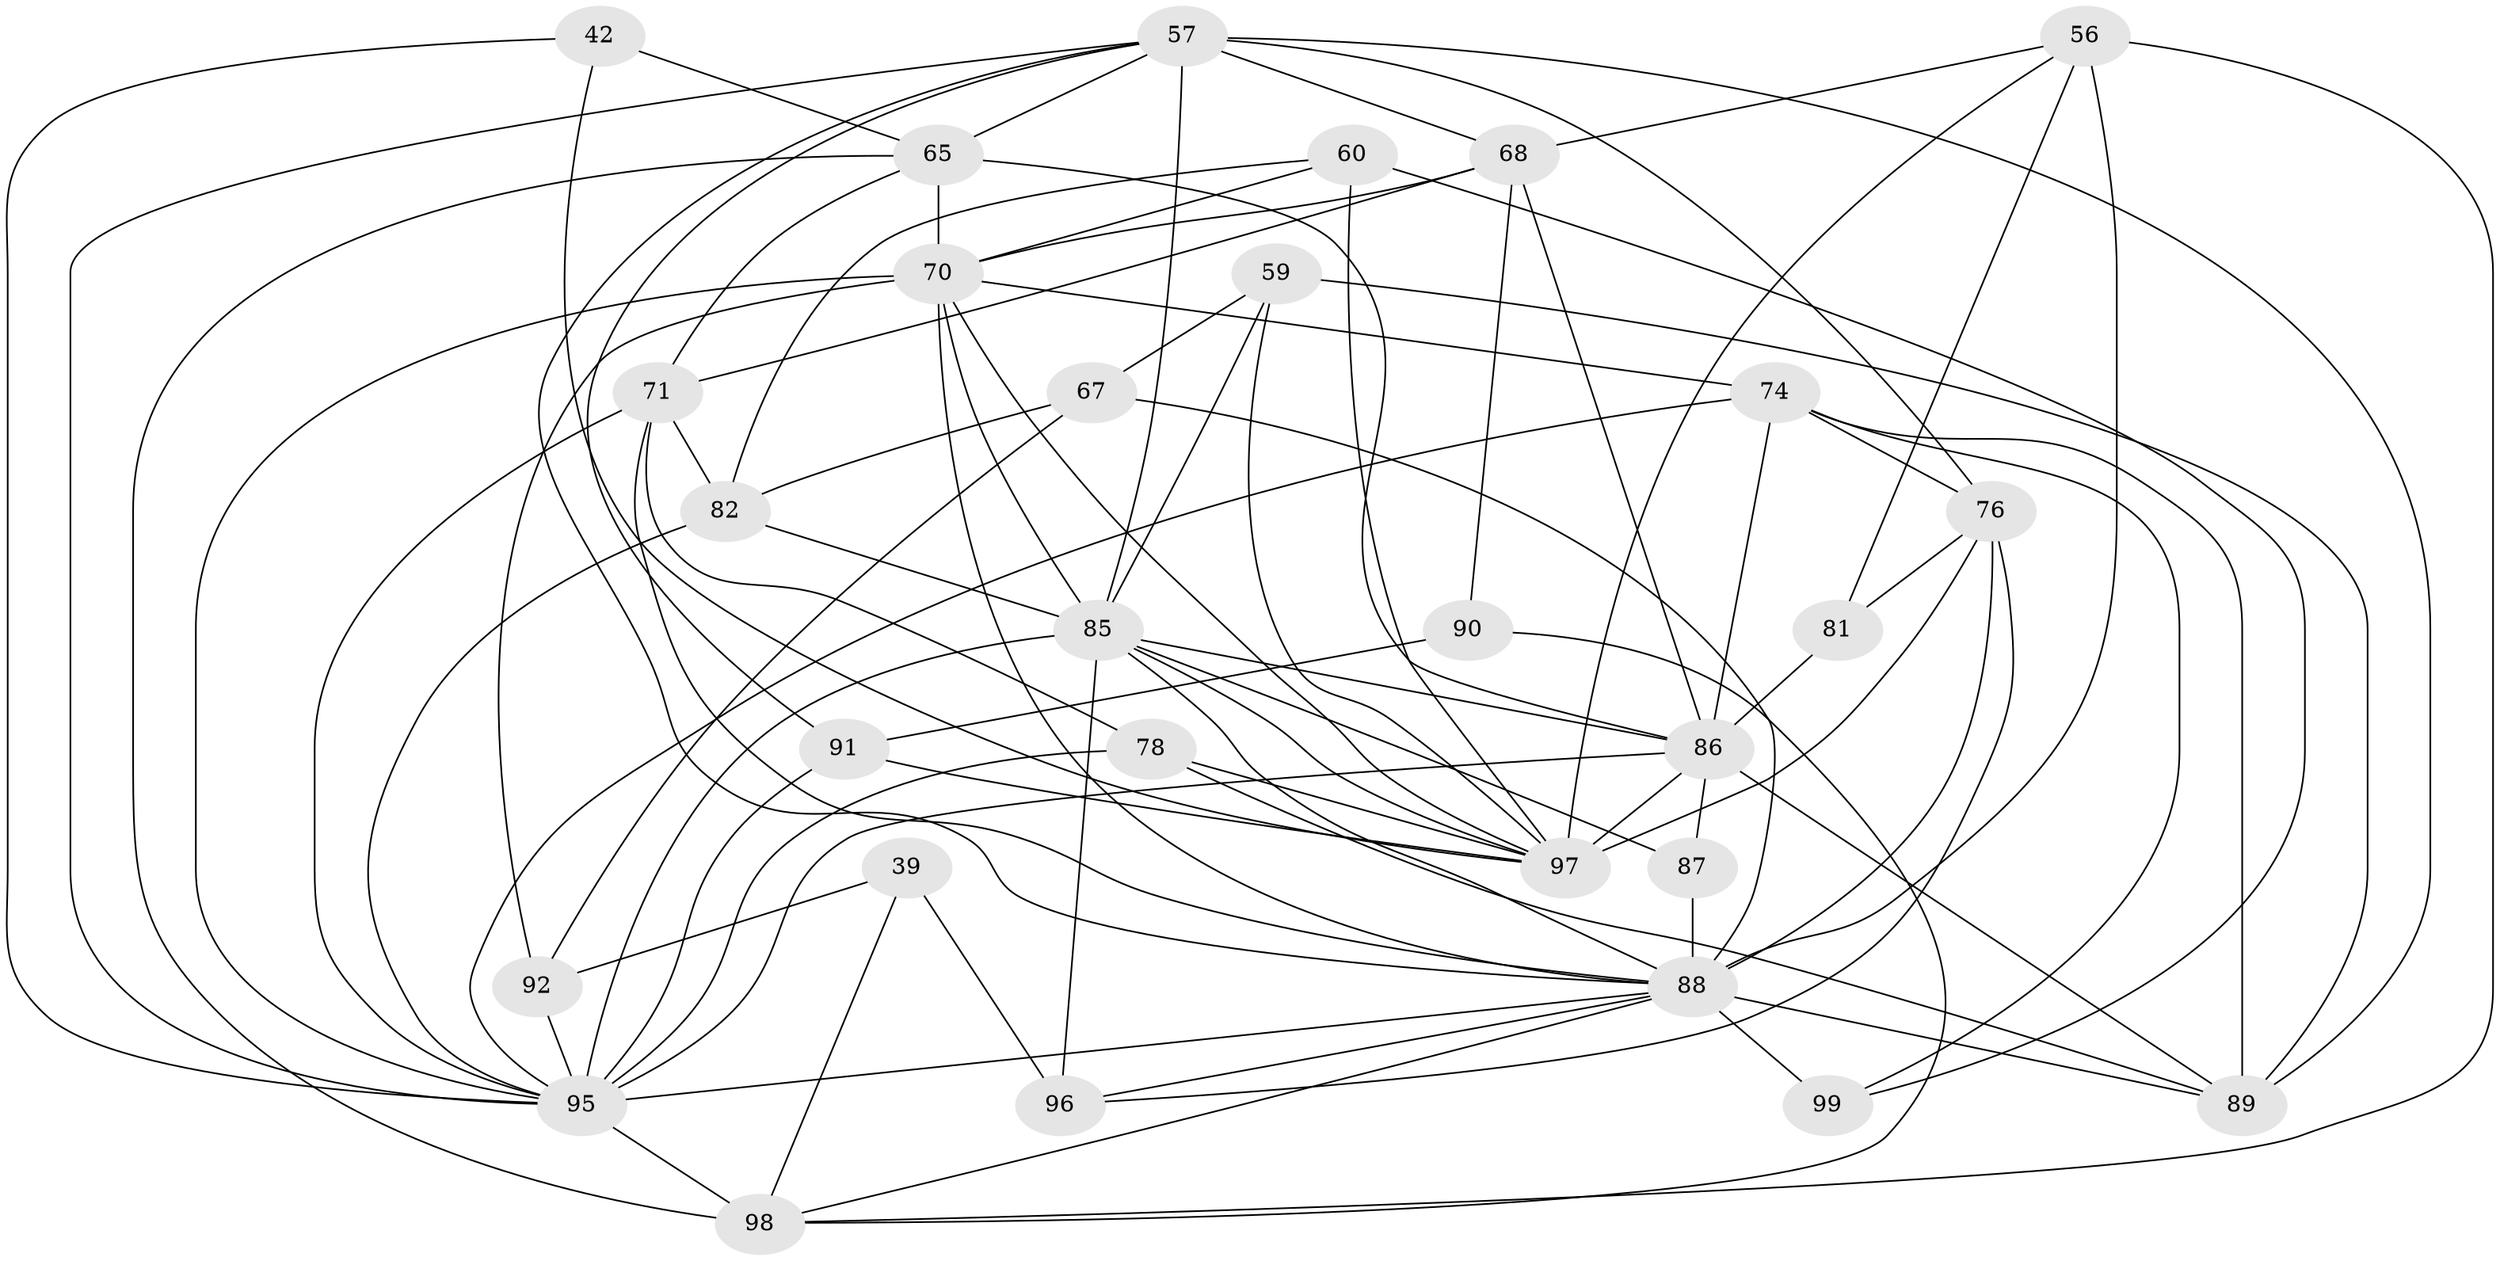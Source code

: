 // original degree distribution, {4: 1.0}
// Generated by graph-tools (version 1.1) at 2025/04/03/04/25 22:04:10]
// undirected, 29 vertices, 85 edges
graph export_dot {
graph [start="1"]
  node [color=gray90,style=filled];
  39;
  42;
  56 [super="+13+32"];
  57 [super="+5+15+35"];
  59;
  60;
  65 [super="+29+24"];
  67 [super="+20"];
  68 [super="+55+36"];
  70 [super="+46+34"];
  71 [super="+41+62"];
  74 [super="+64+54"];
  76 [super="+52+44"];
  78;
  81;
  82 [super="+1+53"];
  85 [super="+45+50"];
  86 [super="+73+84"];
  87 [super="+61"];
  88 [super="+58+49+80"];
  89 [super="+27+77"];
  90;
  91 [super="+69"];
  92 [super="+25"];
  95 [super="+21+72+79+93"];
  96 [super="+10"];
  97 [super="+31+94"];
  98 [super="+33+75"];
  99;
  39 -- 96 [weight=2];
  39 -- 92;
  39 -- 98;
  42 -- 65 [weight=2];
  42 -- 97;
  42 -- 95;
  56 -- 81 [weight=2];
  56 -- 88 [weight=3];
  56 -- 98;
  56 -- 97;
  56 -- 68;
  57 -- 85 [weight=4];
  57 -- 68 [weight=2];
  57 -- 88;
  57 -- 89 [weight=2];
  57 -- 91;
  57 -- 95;
  57 -- 65 [weight=3];
  57 -- 76 [weight=2];
  59 -- 67;
  59 -- 85;
  59 -- 89;
  59 -- 97;
  60 -- 82;
  60 -- 99;
  60 -- 70;
  60 -- 97;
  65 -- 98;
  65 -- 86;
  65 -- 70 [weight=2];
  65 -- 71;
  67 -- 92;
  67 -- 82 [weight=2];
  67 -- 88 [weight=2];
  68 -- 90;
  68 -- 70;
  68 -- 86 [weight=2];
  68 -- 71;
  70 -- 74;
  70 -- 97;
  70 -- 92;
  70 -- 88 [weight=2];
  70 -- 85 [weight=4];
  70 -- 95;
  71 -- 82 [weight=2];
  71 -- 78;
  71 -- 95;
  71 -- 88 [weight=2];
  74 -- 89 [weight=2];
  74 -- 86;
  74 -- 95 [weight=2];
  74 -- 99;
  74 -- 76;
  76 -- 97 [weight=4];
  76 -- 96;
  76 -- 81;
  76 -- 88;
  78 -- 89;
  78 -- 97;
  78 -- 95;
  81 -- 86;
  82 -- 85 [weight=2];
  82 -- 95;
  85 -- 96 [weight=2];
  85 -- 86 [weight=2];
  85 -- 97;
  85 -- 87 [weight=2];
  85 -- 88;
  85 -- 95;
  86 -- 87 [weight=2];
  86 -- 95 [weight=2];
  86 -- 97 [weight=2];
  86 -- 89;
  87 -- 88 [weight=2];
  88 -- 98;
  88 -- 99 [weight=2];
  88 -- 96;
  88 -- 89;
  88 -- 95;
  90 -- 91 [weight=2];
  90 -- 98;
  91 -- 97;
  91 -- 95 [weight=2];
  92 -- 95 [weight=3];
  95 -- 98 [weight=3];
}
